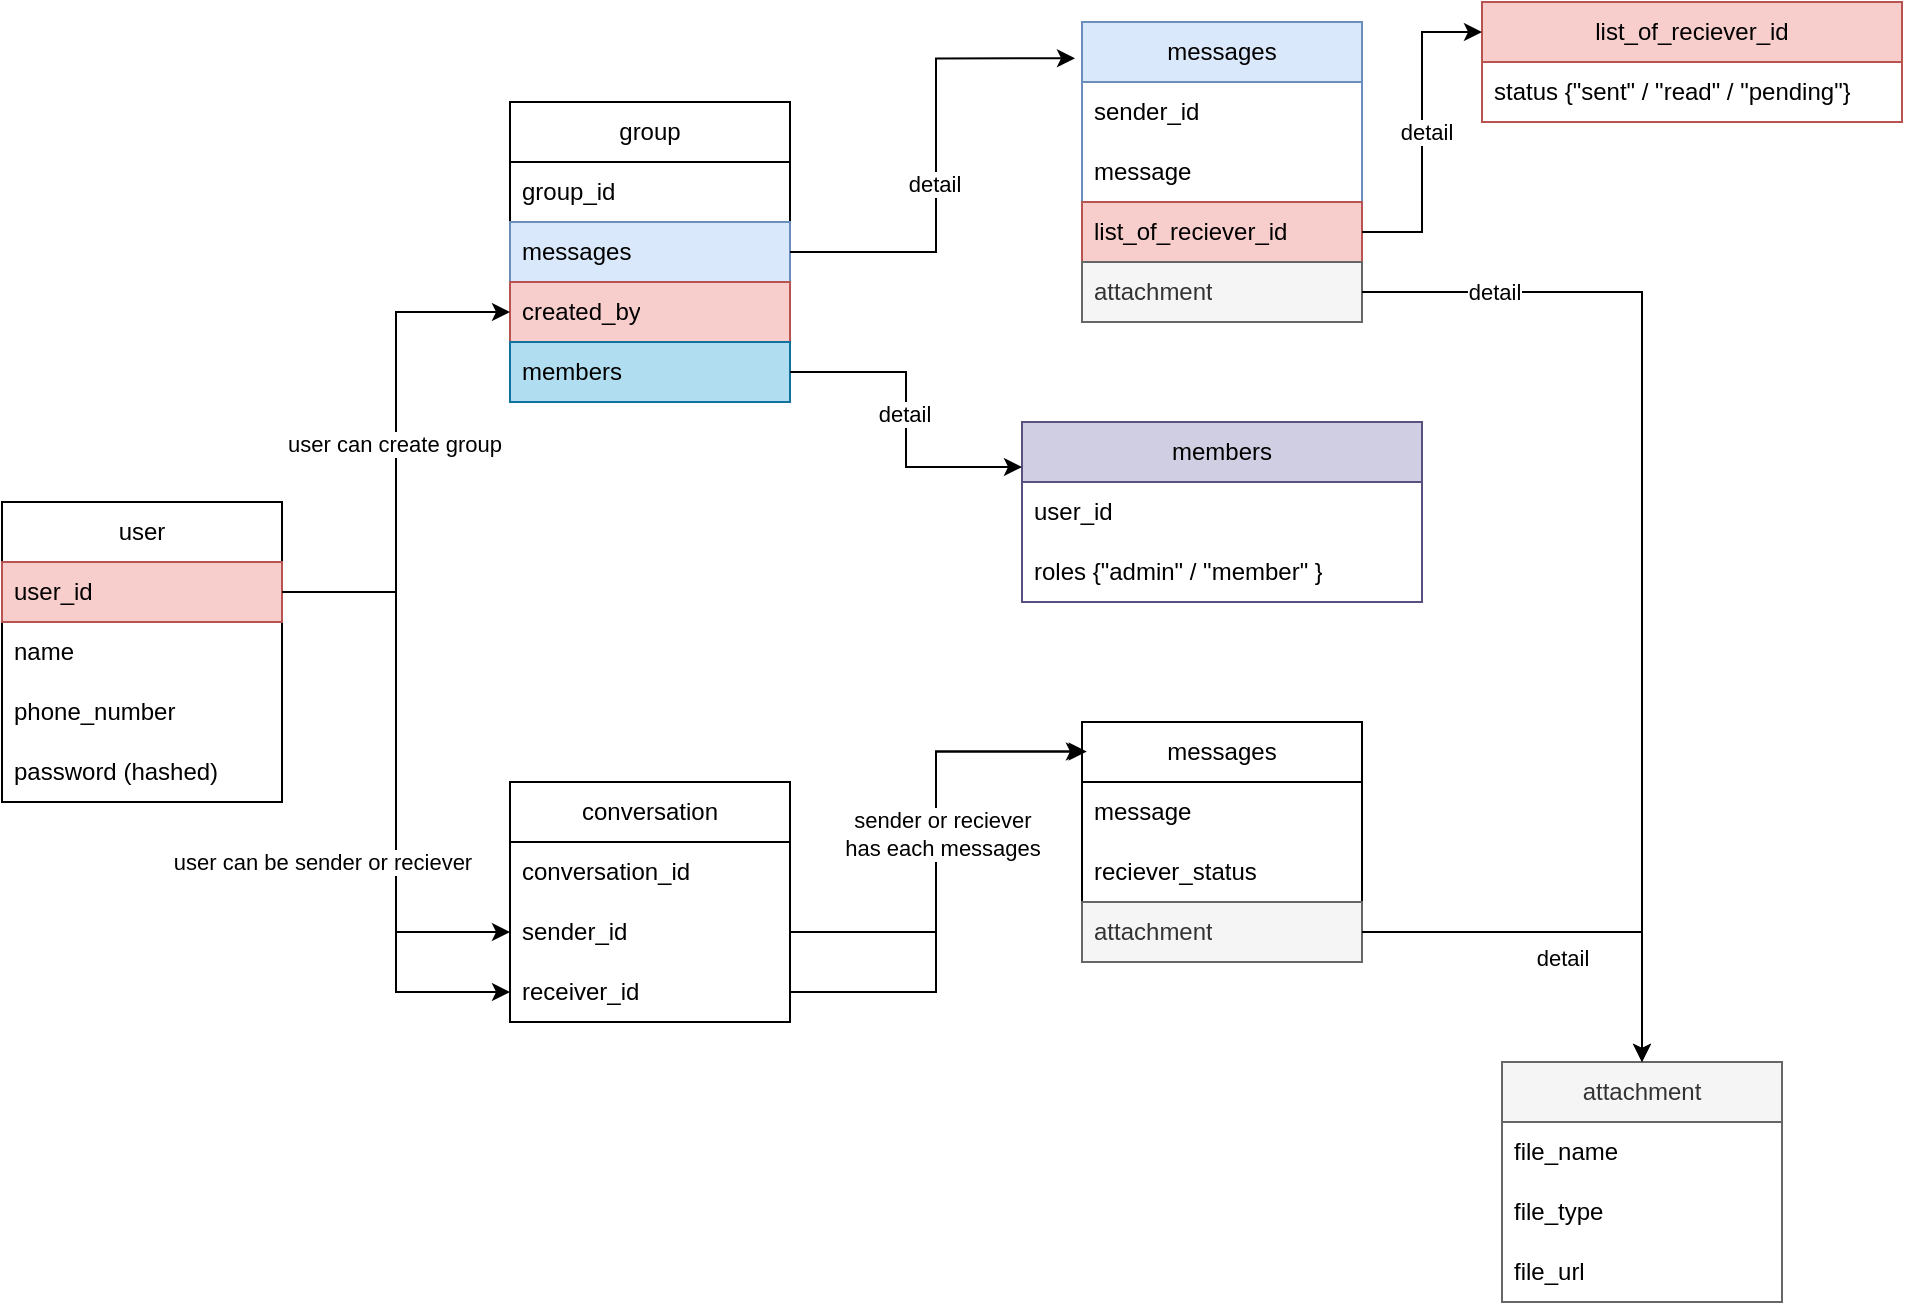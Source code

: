 <mxfile version="24.3.0" type="device">
  <diagram name="Halaman-1" id="kj9NPrpX5oRtIHgWif-Y">
    <mxGraphModel dx="989" dy="1716" grid="1" gridSize="10" guides="1" tooltips="1" connect="1" arrows="1" fold="1" page="1" pageScale="1" pageWidth="827" pageHeight="1169" math="0" shadow="0">
      <root>
        <mxCell id="0" />
        <mxCell id="1" parent="0" />
        <mxCell id="pXclADTk_RIPoV-AhBCz-6" value="user" style="swimlane;fontStyle=0;childLayout=stackLayout;horizontal=1;startSize=30;horizontalStack=0;resizeParent=1;resizeParentMax=0;resizeLast=0;collapsible=1;marginBottom=0;whiteSpace=wrap;html=1;" vertex="1" parent="1">
          <mxGeometry x="20" y="50" width="140" height="150" as="geometry">
            <mxRectangle x="120" y="70" width="60" height="30" as="alternateBounds" />
          </mxGeometry>
        </mxCell>
        <mxCell id="pXclADTk_RIPoV-AhBCz-7" value="user_id" style="text;strokeColor=#b85450;fillColor=#f8cecc;align=left;verticalAlign=middle;spacingLeft=4;spacingRight=4;overflow=hidden;points=[[0,0.5],[1,0.5]];portConstraint=eastwest;rotatable=0;whiteSpace=wrap;html=1;" vertex="1" parent="pXclADTk_RIPoV-AhBCz-6">
          <mxGeometry y="30" width="140" height="30" as="geometry" />
        </mxCell>
        <mxCell id="pXclADTk_RIPoV-AhBCz-8" value="name" style="text;strokeColor=none;fillColor=none;align=left;verticalAlign=middle;spacingLeft=4;spacingRight=4;overflow=hidden;points=[[0,0.5],[1,0.5]];portConstraint=eastwest;rotatable=0;whiteSpace=wrap;html=1;" vertex="1" parent="pXclADTk_RIPoV-AhBCz-6">
          <mxGeometry y="60" width="140" height="30" as="geometry" />
        </mxCell>
        <mxCell id="pXclADTk_RIPoV-AhBCz-9" value="phone_number" style="text;strokeColor=none;fillColor=none;align=left;verticalAlign=middle;spacingLeft=4;spacingRight=4;overflow=hidden;points=[[0,0.5],[1,0.5]];portConstraint=eastwest;rotatable=0;whiteSpace=wrap;html=1;" vertex="1" parent="pXclADTk_RIPoV-AhBCz-6">
          <mxGeometry y="90" width="140" height="30" as="geometry" />
        </mxCell>
        <mxCell id="pXclADTk_RIPoV-AhBCz-10" value="password (hashed)" style="text;strokeColor=none;fillColor=none;align=left;verticalAlign=middle;spacingLeft=4;spacingRight=4;overflow=hidden;points=[[0,0.5],[1,0.5]];portConstraint=eastwest;rotatable=0;whiteSpace=wrap;html=1;" vertex="1" parent="pXclADTk_RIPoV-AhBCz-6">
          <mxGeometry y="120" width="140" height="30" as="geometry" />
        </mxCell>
        <mxCell id="pXclADTk_RIPoV-AhBCz-12" value="conversation" style="swimlane;fontStyle=0;childLayout=stackLayout;horizontal=1;startSize=30;horizontalStack=0;resizeParent=1;resizeParentMax=0;resizeLast=0;collapsible=1;marginBottom=0;whiteSpace=wrap;html=1;swimlaneFillColor=none;" vertex="1" parent="1">
          <mxGeometry x="274" y="190" width="140" height="120" as="geometry">
            <mxRectangle x="120" y="70" width="60" height="30" as="alternateBounds" />
          </mxGeometry>
        </mxCell>
        <mxCell id="pXclADTk_RIPoV-AhBCz-13" value="conversation_id" style="text;strokeColor=none;fillColor=none;align=left;verticalAlign=middle;spacingLeft=4;spacingRight=4;overflow=hidden;points=[[0,0.5],[1,0.5]];portConstraint=eastwest;rotatable=0;whiteSpace=wrap;html=1;" vertex="1" parent="pXclADTk_RIPoV-AhBCz-12">
          <mxGeometry y="30" width="140" height="30" as="geometry" />
        </mxCell>
        <mxCell id="pXclADTk_RIPoV-AhBCz-15" value="sender_id" style="text;align=left;verticalAlign=middle;spacingLeft=4;spacingRight=4;overflow=hidden;points=[[0,0.5],[1,0.5]];portConstraint=eastwest;rotatable=0;whiteSpace=wrap;html=1;" vertex="1" parent="pXclADTk_RIPoV-AhBCz-12">
          <mxGeometry y="60" width="140" height="30" as="geometry" />
        </mxCell>
        <mxCell id="pXclADTk_RIPoV-AhBCz-16" value="receiver_id" style="text;align=left;verticalAlign=middle;spacingLeft=4;spacingRight=4;overflow=hidden;points=[[0,0.5],[1,0.5]];portConstraint=eastwest;rotatable=0;whiteSpace=wrap;html=1;" vertex="1" parent="pXclADTk_RIPoV-AhBCz-12">
          <mxGeometry y="90" width="140" height="30" as="geometry" />
        </mxCell>
        <mxCell id="pXclADTk_RIPoV-AhBCz-18" value="messages" style="swimlane;fontStyle=0;childLayout=stackLayout;horizontal=1;startSize=30;horizontalStack=0;resizeParent=1;resizeParentMax=0;resizeLast=0;collapsible=1;marginBottom=0;whiteSpace=wrap;html=1;swimlaneFillColor=none;" vertex="1" parent="1">
          <mxGeometry x="560" y="160" width="140" height="120" as="geometry">
            <mxRectangle x="120" y="70" width="60" height="30" as="alternateBounds" />
          </mxGeometry>
        </mxCell>
        <mxCell id="pXclADTk_RIPoV-AhBCz-20" value="message" style="text;align=left;verticalAlign=middle;spacingLeft=4;spacingRight=4;overflow=hidden;points=[[0,0.5],[1,0.5]];portConstraint=eastwest;rotatable=0;whiteSpace=wrap;html=1;" vertex="1" parent="pXclADTk_RIPoV-AhBCz-18">
          <mxGeometry y="30" width="140" height="30" as="geometry" />
        </mxCell>
        <mxCell id="pXclADTk_RIPoV-AhBCz-107" value="reciever_status" style="text;align=left;verticalAlign=middle;spacingLeft=4;spacingRight=4;overflow=hidden;points=[[0,0.5],[1,0.5]];portConstraint=eastwest;rotatable=0;whiteSpace=wrap;html=1;" vertex="1" parent="pXclADTk_RIPoV-AhBCz-18">
          <mxGeometry y="60" width="140" height="30" as="geometry" />
        </mxCell>
        <mxCell id="pXclADTk_RIPoV-AhBCz-21" value="attachment" style="text;align=left;verticalAlign=middle;spacingLeft=4;spacingRight=4;overflow=hidden;points=[[0,0.5],[1,0.5]];portConstraint=eastwest;rotatable=0;whiteSpace=wrap;html=1;fillColor=#f5f5f5;fontColor=#333333;strokeColor=#666666;" vertex="1" parent="pXclADTk_RIPoV-AhBCz-18">
          <mxGeometry y="90" width="140" height="30" as="geometry" />
        </mxCell>
        <mxCell id="pXclADTk_RIPoV-AhBCz-33" value="attachment" style="swimlane;fontStyle=0;childLayout=stackLayout;horizontal=1;startSize=30;horizontalStack=0;resizeParent=1;resizeParentMax=0;resizeLast=0;collapsible=1;marginBottom=0;whiteSpace=wrap;html=1;swimlaneFillColor=none;fillColor=#f5f5f5;fontColor=#333333;strokeColor=#666666;" vertex="1" parent="1">
          <mxGeometry x="770" y="330" width="140" height="120" as="geometry">
            <mxRectangle x="120" y="70" width="60" height="30" as="alternateBounds" />
          </mxGeometry>
        </mxCell>
        <mxCell id="pXclADTk_RIPoV-AhBCz-34" value="file_name" style="text;strokeColor=none;fillColor=none;align=left;verticalAlign=middle;spacingLeft=4;spacingRight=4;overflow=hidden;points=[[0,0.5],[1,0.5]];portConstraint=eastwest;rotatable=0;whiteSpace=wrap;html=1;" vertex="1" parent="pXclADTk_RIPoV-AhBCz-33">
          <mxGeometry y="30" width="140" height="30" as="geometry" />
        </mxCell>
        <mxCell id="pXclADTk_RIPoV-AhBCz-35" value="file_type" style="text;align=left;verticalAlign=middle;spacingLeft=4;spacingRight=4;overflow=hidden;points=[[0,0.5],[1,0.5]];portConstraint=eastwest;rotatable=0;whiteSpace=wrap;html=1;" vertex="1" parent="pXclADTk_RIPoV-AhBCz-33">
          <mxGeometry y="60" width="140" height="30" as="geometry" />
        </mxCell>
        <mxCell id="pXclADTk_RIPoV-AhBCz-36" value="file_url" style="text;strokeColor=none;fillColor=none;align=left;verticalAlign=middle;spacingLeft=4;spacingRight=4;overflow=hidden;points=[[0,0.5],[1,0.5]];portConstraint=eastwest;rotatable=0;whiteSpace=wrap;html=1;" vertex="1" parent="pXclADTk_RIPoV-AhBCz-33">
          <mxGeometry y="90" width="140" height="30" as="geometry" />
        </mxCell>
        <mxCell id="pXclADTk_RIPoV-AhBCz-61" value="group" style="swimlane;fontStyle=0;childLayout=stackLayout;horizontal=1;startSize=30;horizontalStack=0;resizeParent=1;resizeParentMax=0;resizeLast=0;collapsible=1;marginBottom=0;whiteSpace=wrap;html=1;" vertex="1" parent="1">
          <mxGeometry x="274" y="-150" width="140" height="150" as="geometry" />
        </mxCell>
        <mxCell id="pXclADTk_RIPoV-AhBCz-62" value="group_id" style="text;strokeColor=none;fillColor=none;align=left;verticalAlign=middle;spacingLeft=4;spacingRight=4;overflow=hidden;points=[[0,0.5],[1,0.5]];portConstraint=eastwest;rotatable=0;whiteSpace=wrap;html=1;" vertex="1" parent="pXclADTk_RIPoV-AhBCz-61">
          <mxGeometry y="30" width="140" height="30" as="geometry" />
        </mxCell>
        <mxCell id="pXclADTk_RIPoV-AhBCz-99" value="messages" style="text;strokeColor=#6c8ebf;fillColor=#DAE8FC;align=left;verticalAlign=middle;spacingLeft=4;spacingRight=4;overflow=hidden;points=[[0,0.5],[1,0.5]];portConstraint=eastwest;rotatable=0;whiteSpace=wrap;html=1;" vertex="1" parent="pXclADTk_RIPoV-AhBCz-61">
          <mxGeometry y="60" width="140" height="30" as="geometry" />
        </mxCell>
        <mxCell id="pXclADTk_RIPoV-AhBCz-64" value="created_by" style="text;strokeColor=#b85450;fillColor=#f8cecc;align=left;verticalAlign=middle;spacingLeft=4;spacingRight=4;overflow=hidden;points=[[0,0.5],[1,0.5]];portConstraint=eastwest;rotatable=0;whiteSpace=wrap;html=1;" vertex="1" parent="pXclADTk_RIPoV-AhBCz-61">
          <mxGeometry y="90" width="140" height="30" as="geometry" />
        </mxCell>
        <mxCell id="pXclADTk_RIPoV-AhBCz-63" value="members" style="text;strokeColor=#10739e;fillColor=#b1ddf0;align=left;verticalAlign=middle;spacingLeft=4;spacingRight=4;overflow=hidden;points=[[0,0.5],[1,0.5]];portConstraint=eastwest;rotatable=0;whiteSpace=wrap;html=1;" vertex="1" parent="pXclADTk_RIPoV-AhBCz-61">
          <mxGeometry y="120" width="140" height="30" as="geometry" />
        </mxCell>
        <mxCell id="pXclADTk_RIPoV-AhBCz-71" value="members" style="swimlane;fontStyle=0;childLayout=stackLayout;horizontal=1;startSize=30;horizontalStack=0;resizeParent=1;resizeParentMax=0;resizeLast=0;collapsible=1;marginBottom=0;whiteSpace=wrap;html=1;fillColor=#d0cee2;strokeColor=#56517e;" vertex="1" parent="1">
          <mxGeometry x="530" y="10" width="200" height="90" as="geometry" />
        </mxCell>
        <mxCell id="pXclADTk_RIPoV-AhBCz-72" value="user_id" style="text;strokeColor=none;fillColor=none;align=left;verticalAlign=middle;spacingLeft=4;spacingRight=4;overflow=hidden;points=[[0,0.5],[1,0.5]];portConstraint=eastwest;rotatable=0;whiteSpace=wrap;html=1;" vertex="1" parent="pXclADTk_RIPoV-AhBCz-71">
          <mxGeometry y="30" width="200" height="30" as="geometry" />
        </mxCell>
        <mxCell id="pXclADTk_RIPoV-AhBCz-73" value="roles {&quot;admin&quot; / &quot;member&quot; }" style="text;align=left;verticalAlign=middle;spacingLeft=4;spacingRight=4;overflow=hidden;points=[[0,0.5],[1,0.5]];portConstraint=eastwest;rotatable=0;whiteSpace=wrap;html=1;" vertex="1" parent="pXclADTk_RIPoV-AhBCz-71">
          <mxGeometry y="60" width="200" height="30" as="geometry" />
        </mxCell>
        <mxCell id="pXclADTk_RIPoV-AhBCz-83" style="edgeStyle=orthogonalEdgeStyle;rounded=0;orthogonalLoop=1;jettySize=auto;html=1;entryX=0.5;entryY=0;entryDx=0;entryDy=0;" edge="1" parent="1" source="pXclADTk_RIPoV-AhBCz-21" target="pXclADTk_RIPoV-AhBCz-33">
          <mxGeometry relative="1" as="geometry" />
        </mxCell>
        <mxCell id="pXclADTk_RIPoV-AhBCz-84" value="detail" style="edgeLabel;html=1;align=center;verticalAlign=middle;resizable=0;points=[];" vertex="1" connectable="0" parent="pXclADTk_RIPoV-AhBCz-83">
          <mxGeometry x="0.484" y="1" relative="1" as="geometry">
            <mxPoint x="-41" y="1" as="offset" />
          </mxGeometry>
        </mxCell>
        <mxCell id="pXclADTk_RIPoV-AhBCz-86" style="edgeStyle=orthogonalEdgeStyle;rounded=0;orthogonalLoop=1;jettySize=auto;html=1;entryX=0;entryY=0.25;entryDx=0;entryDy=0;" edge="1" parent="1" source="pXclADTk_RIPoV-AhBCz-63" target="pXclADTk_RIPoV-AhBCz-71">
          <mxGeometry relative="1" as="geometry" />
        </mxCell>
        <mxCell id="pXclADTk_RIPoV-AhBCz-87" value="detail" style="edgeLabel;html=1;align=center;verticalAlign=middle;resizable=0;points=[];" vertex="1" connectable="0" parent="pXclADTk_RIPoV-AhBCz-86">
          <mxGeometry x="-0.042" y="-1" relative="1" as="geometry">
            <mxPoint as="offset" />
          </mxGeometry>
        </mxCell>
        <mxCell id="pXclADTk_RIPoV-AhBCz-88" style="edgeStyle=orthogonalEdgeStyle;rounded=0;orthogonalLoop=1;jettySize=auto;html=1;entryX=0;entryY=0.5;entryDx=0;entryDy=0;" edge="1" parent="1" source="pXclADTk_RIPoV-AhBCz-7" target="pXclADTk_RIPoV-AhBCz-15">
          <mxGeometry relative="1" as="geometry" />
        </mxCell>
        <mxCell id="pXclADTk_RIPoV-AhBCz-89" style="edgeStyle=orthogonalEdgeStyle;rounded=0;orthogonalLoop=1;jettySize=auto;html=1;entryX=0;entryY=0.5;entryDx=0;entryDy=0;" edge="1" parent="1" source="pXclADTk_RIPoV-AhBCz-7" target="pXclADTk_RIPoV-AhBCz-16">
          <mxGeometry relative="1" as="geometry" />
        </mxCell>
        <mxCell id="pXclADTk_RIPoV-AhBCz-90" value="user can be sender or reciever" style="edgeLabel;html=1;align=center;verticalAlign=middle;resizable=0;points=[];" vertex="1" connectable="0" parent="1">
          <mxGeometry x="180" y="230.0" as="geometry" />
        </mxCell>
        <mxCell id="pXclADTk_RIPoV-AhBCz-94" style="edgeStyle=orthogonalEdgeStyle;rounded=0;orthogonalLoop=1;jettySize=auto;html=1;entryX=0;entryY=0.5;entryDx=0;entryDy=0;" edge="1" parent="1" source="pXclADTk_RIPoV-AhBCz-7" target="pXclADTk_RIPoV-AhBCz-64">
          <mxGeometry relative="1" as="geometry" />
        </mxCell>
        <mxCell id="pXclADTk_RIPoV-AhBCz-130" value="user can create group" style="edgeLabel;html=1;align=center;verticalAlign=middle;resizable=0;points=[];" vertex="1" connectable="0" parent="pXclADTk_RIPoV-AhBCz-94">
          <mxGeometry x="0.171" y="1" relative="1" as="geometry">
            <mxPoint y="17" as="offset" />
          </mxGeometry>
        </mxCell>
        <mxCell id="pXclADTk_RIPoV-AhBCz-95" value="messages" style="swimlane;fontStyle=0;childLayout=stackLayout;horizontal=1;startSize=30;horizontalStack=0;resizeParent=1;resizeParentMax=0;resizeLast=0;collapsible=1;marginBottom=0;whiteSpace=wrap;html=1;swimlaneFillColor=none;fillColor=#dae8fc;strokeColor=#6c8ebf;" vertex="1" parent="1">
          <mxGeometry x="560" y="-190" width="140" height="150" as="geometry">
            <mxRectangle x="120" y="70" width="60" height="30" as="alternateBounds" />
          </mxGeometry>
        </mxCell>
        <mxCell id="pXclADTk_RIPoV-AhBCz-104" value="sender_id" style="text;align=left;verticalAlign=middle;spacingLeft=4;spacingRight=4;overflow=hidden;points=[[0,0.5],[1,0.5]];portConstraint=eastwest;rotatable=0;whiteSpace=wrap;html=1;" vertex="1" parent="pXclADTk_RIPoV-AhBCz-95">
          <mxGeometry y="30" width="140" height="30" as="geometry" />
        </mxCell>
        <mxCell id="pXclADTk_RIPoV-AhBCz-97" value="message" style="text;align=left;verticalAlign=middle;spacingLeft=4;spacingRight=4;overflow=hidden;points=[[0,0.5],[1,0.5]];portConstraint=eastwest;rotatable=0;whiteSpace=wrap;html=1;" vertex="1" parent="pXclADTk_RIPoV-AhBCz-95">
          <mxGeometry y="60" width="140" height="30" as="geometry" />
        </mxCell>
        <mxCell id="pXclADTk_RIPoV-AhBCz-105" value="list_of_reciever_id" style="text;align=left;verticalAlign=middle;spacingLeft=4;spacingRight=4;overflow=hidden;points=[[0,0.5],[1,0.5]];portConstraint=eastwest;rotatable=0;whiteSpace=wrap;html=1;fillColor=#f8cecc;strokeColor=#b85450;" vertex="1" parent="pXclADTk_RIPoV-AhBCz-95">
          <mxGeometry y="90" width="140" height="30" as="geometry" />
        </mxCell>
        <mxCell id="pXclADTk_RIPoV-AhBCz-98" value="attachment" style="text;align=left;verticalAlign=middle;spacingLeft=4;spacingRight=4;overflow=hidden;points=[[0,0.5],[1,0.5]];portConstraint=eastwest;rotatable=0;whiteSpace=wrap;html=1;fillColor=#f5f5f5;fontColor=#333333;strokeColor=#666666;" vertex="1" parent="pXclADTk_RIPoV-AhBCz-95">
          <mxGeometry y="120" width="140" height="30" as="geometry" />
        </mxCell>
        <mxCell id="pXclADTk_RIPoV-AhBCz-100" style="edgeStyle=orthogonalEdgeStyle;rounded=0;orthogonalLoop=1;jettySize=auto;html=1;entryX=0.5;entryY=0;entryDx=0;entryDy=0;" edge="1" parent="1" source="pXclADTk_RIPoV-AhBCz-98" target="pXclADTk_RIPoV-AhBCz-33">
          <mxGeometry relative="1" as="geometry" />
        </mxCell>
        <mxCell id="pXclADTk_RIPoV-AhBCz-103" value="detail" style="edgeLabel;html=1;align=center;verticalAlign=middle;resizable=0;points=[];rotation=0;" vertex="1" connectable="0" parent="pXclADTk_RIPoV-AhBCz-100">
          <mxGeometry x="-0.589" y="2" relative="1" as="geometry">
            <mxPoint x="-42" y="2" as="offset" />
          </mxGeometry>
        </mxCell>
        <mxCell id="pXclADTk_RIPoV-AhBCz-101" style="edgeStyle=orthogonalEdgeStyle;rounded=0;orthogonalLoop=1;jettySize=auto;html=1;entryX=-0.025;entryY=0.121;entryDx=0;entryDy=0;entryPerimeter=0;" edge="1" parent="1" source="pXclADTk_RIPoV-AhBCz-99" target="pXclADTk_RIPoV-AhBCz-95">
          <mxGeometry relative="1" as="geometry" />
        </mxCell>
        <mxCell id="pXclADTk_RIPoV-AhBCz-102" value="detail" style="edgeLabel;html=1;align=center;verticalAlign=middle;resizable=0;points=[];" vertex="1" connectable="0" parent="pXclADTk_RIPoV-AhBCz-101">
          <mxGeometry x="-0.107" y="1" relative="1" as="geometry">
            <mxPoint as="offset" />
          </mxGeometry>
        </mxCell>
        <mxCell id="pXclADTk_RIPoV-AhBCz-124" style="edgeStyle=orthogonalEdgeStyle;rounded=0;orthogonalLoop=1;jettySize=auto;html=1;entryX=0.017;entryY=0.123;entryDx=0;entryDy=0;entryPerimeter=0;" edge="1" parent="1" source="pXclADTk_RIPoV-AhBCz-15" target="pXclADTk_RIPoV-AhBCz-18">
          <mxGeometry relative="1" as="geometry" />
        </mxCell>
        <mxCell id="pXclADTk_RIPoV-AhBCz-126" style="edgeStyle=orthogonalEdgeStyle;rounded=0;orthogonalLoop=1;jettySize=auto;html=1;entryX=0.007;entryY=0.123;entryDx=0;entryDy=0;entryPerimeter=0;" edge="1" parent="1" source="pXclADTk_RIPoV-AhBCz-16" target="pXclADTk_RIPoV-AhBCz-18">
          <mxGeometry relative="1" as="geometry" />
        </mxCell>
        <mxCell id="pXclADTk_RIPoV-AhBCz-128" value="sender or reciever&lt;div&gt;has each messages&lt;/div&gt;" style="edgeLabel;html=1;align=center;verticalAlign=middle;resizable=0;points=[];" vertex="1" connectable="0" parent="pXclADTk_RIPoV-AhBCz-126">
          <mxGeometry x="0.141" y="-3" relative="1" as="geometry">
            <mxPoint as="offset" />
          </mxGeometry>
        </mxCell>
        <mxCell id="pXclADTk_RIPoV-AhBCz-133" value="list_of_reciever_id" style="swimlane;fontStyle=0;childLayout=stackLayout;horizontal=1;startSize=30;horizontalStack=0;resizeParent=1;resizeParentMax=0;resizeLast=0;collapsible=1;marginBottom=0;whiteSpace=wrap;html=1;fillColor=#f8cecc;strokeColor=#b85450;" vertex="1" parent="1">
          <mxGeometry x="760" y="-200" width="210" height="60" as="geometry" />
        </mxCell>
        <mxCell id="pXclADTk_RIPoV-AhBCz-134" value="status {&quot;sent&quot; / &quot;read&quot; / &quot;pending&quot;}" style="text;strokeColor=none;fillColor=none;align=left;verticalAlign=middle;spacingLeft=4;spacingRight=4;overflow=hidden;points=[[0,0.5],[1,0.5]];portConstraint=eastwest;rotatable=0;whiteSpace=wrap;html=1;" vertex="1" parent="pXclADTk_RIPoV-AhBCz-133">
          <mxGeometry y="30" width="210" height="30" as="geometry" />
        </mxCell>
        <mxCell id="pXclADTk_RIPoV-AhBCz-138" style="edgeStyle=orthogonalEdgeStyle;rounded=0;orthogonalLoop=1;jettySize=auto;html=1;entryX=0;entryY=0.25;entryDx=0;entryDy=0;" edge="1" parent="1" source="pXclADTk_RIPoV-AhBCz-105" target="pXclADTk_RIPoV-AhBCz-133">
          <mxGeometry relative="1" as="geometry" />
        </mxCell>
        <mxCell id="pXclADTk_RIPoV-AhBCz-139" value="detail" style="edgeLabel;html=1;align=center;verticalAlign=middle;resizable=0;points=[];" vertex="1" connectable="0" parent="pXclADTk_RIPoV-AhBCz-138">
          <mxGeometry x="0.005" y="-2" relative="1" as="geometry">
            <mxPoint as="offset" />
          </mxGeometry>
        </mxCell>
      </root>
    </mxGraphModel>
  </diagram>
</mxfile>
